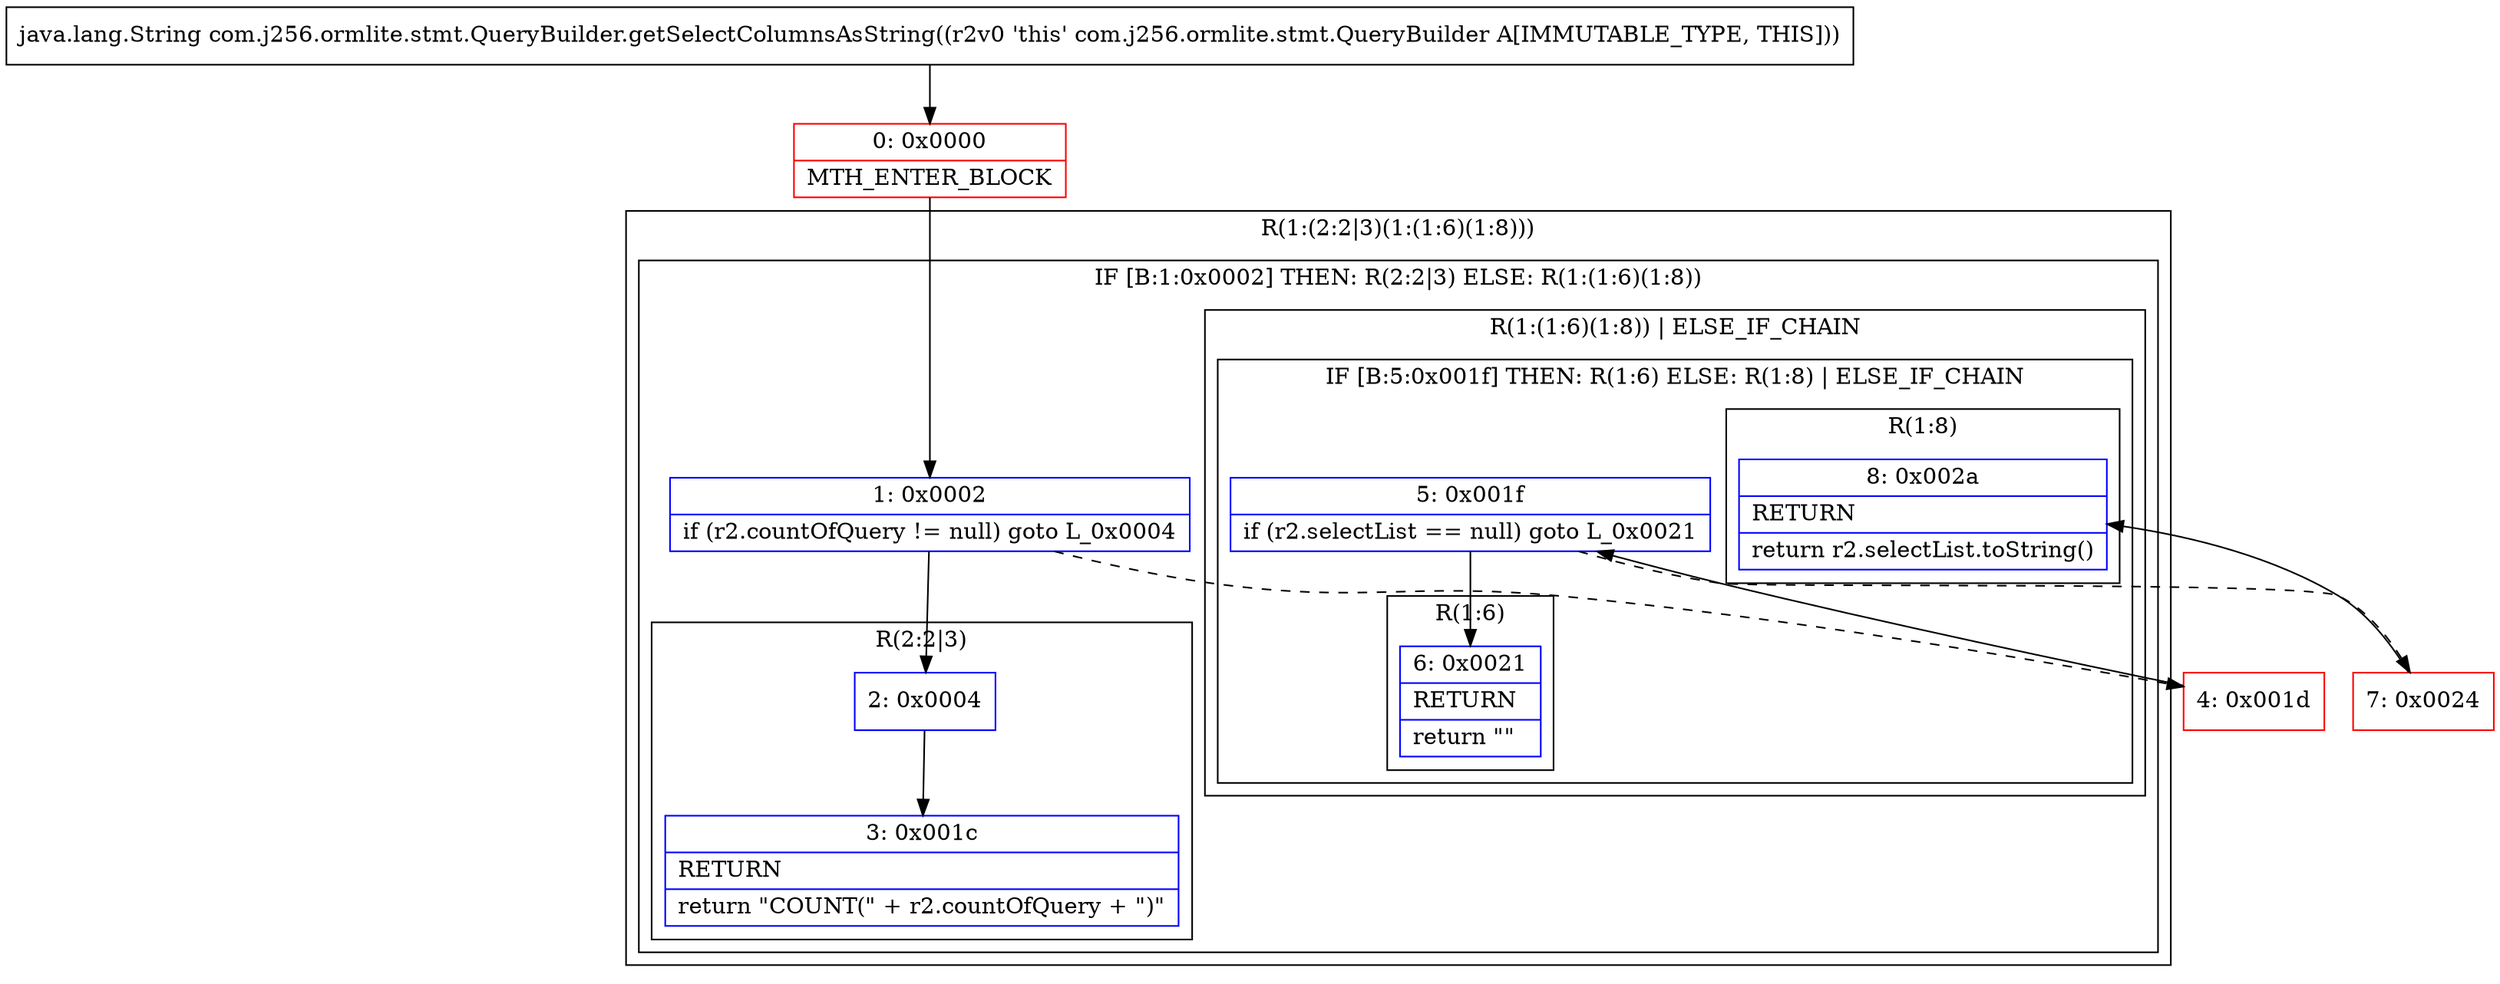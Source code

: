 digraph "CFG forcom.j256.ormlite.stmt.QueryBuilder.getSelectColumnsAsString()Ljava\/lang\/String;" {
subgraph cluster_Region_264522238 {
label = "R(1:(2:2|3)(1:(1:6)(1:8)))";
node [shape=record,color=blue];
subgraph cluster_IfRegion_347844937 {
label = "IF [B:1:0x0002] THEN: R(2:2|3) ELSE: R(1:(1:6)(1:8))";
node [shape=record,color=blue];
Node_1 [shape=record,label="{1\:\ 0x0002|if (r2.countOfQuery != null) goto L_0x0004\l}"];
subgraph cluster_Region_1786670842 {
label = "R(2:2|3)";
node [shape=record,color=blue];
Node_2 [shape=record,label="{2\:\ 0x0004}"];
Node_3 [shape=record,label="{3\:\ 0x001c|RETURN\l|return \"COUNT(\" + r2.countOfQuery + \")\"\l}"];
}
subgraph cluster_Region_1437188740 {
label = "R(1:(1:6)(1:8)) | ELSE_IF_CHAIN\l";
node [shape=record,color=blue];
subgraph cluster_IfRegion_2014313078 {
label = "IF [B:5:0x001f] THEN: R(1:6) ELSE: R(1:8) | ELSE_IF_CHAIN\l";
node [shape=record,color=blue];
Node_5 [shape=record,label="{5\:\ 0x001f|if (r2.selectList == null) goto L_0x0021\l}"];
subgraph cluster_Region_829898183 {
label = "R(1:6)";
node [shape=record,color=blue];
Node_6 [shape=record,label="{6\:\ 0x0021|RETURN\l|return \"\"\l}"];
}
subgraph cluster_Region_686263469 {
label = "R(1:8)";
node [shape=record,color=blue];
Node_8 [shape=record,label="{8\:\ 0x002a|RETURN\l|return r2.selectList.toString()\l}"];
}
}
}
}
}
Node_0 [shape=record,color=red,label="{0\:\ 0x0000|MTH_ENTER_BLOCK\l}"];
Node_4 [shape=record,color=red,label="{4\:\ 0x001d}"];
Node_7 [shape=record,color=red,label="{7\:\ 0x0024}"];
MethodNode[shape=record,label="{java.lang.String com.j256.ormlite.stmt.QueryBuilder.getSelectColumnsAsString((r2v0 'this' com.j256.ormlite.stmt.QueryBuilder A[IMMUTABLE_TYPE, THIS])) }"];
MethodNode -> Node_0;
Node_1 -> Node_2;
Node_1 -> Node_4[style=dashed];
Node_2 -> Node_3;
Node_5 -> Node_6;
Node_5 -> Node_7[style=dashed];
Node_0 -> Node_1;
Node_4 -> Node_5;
Node_7 -> Node_8;
}

